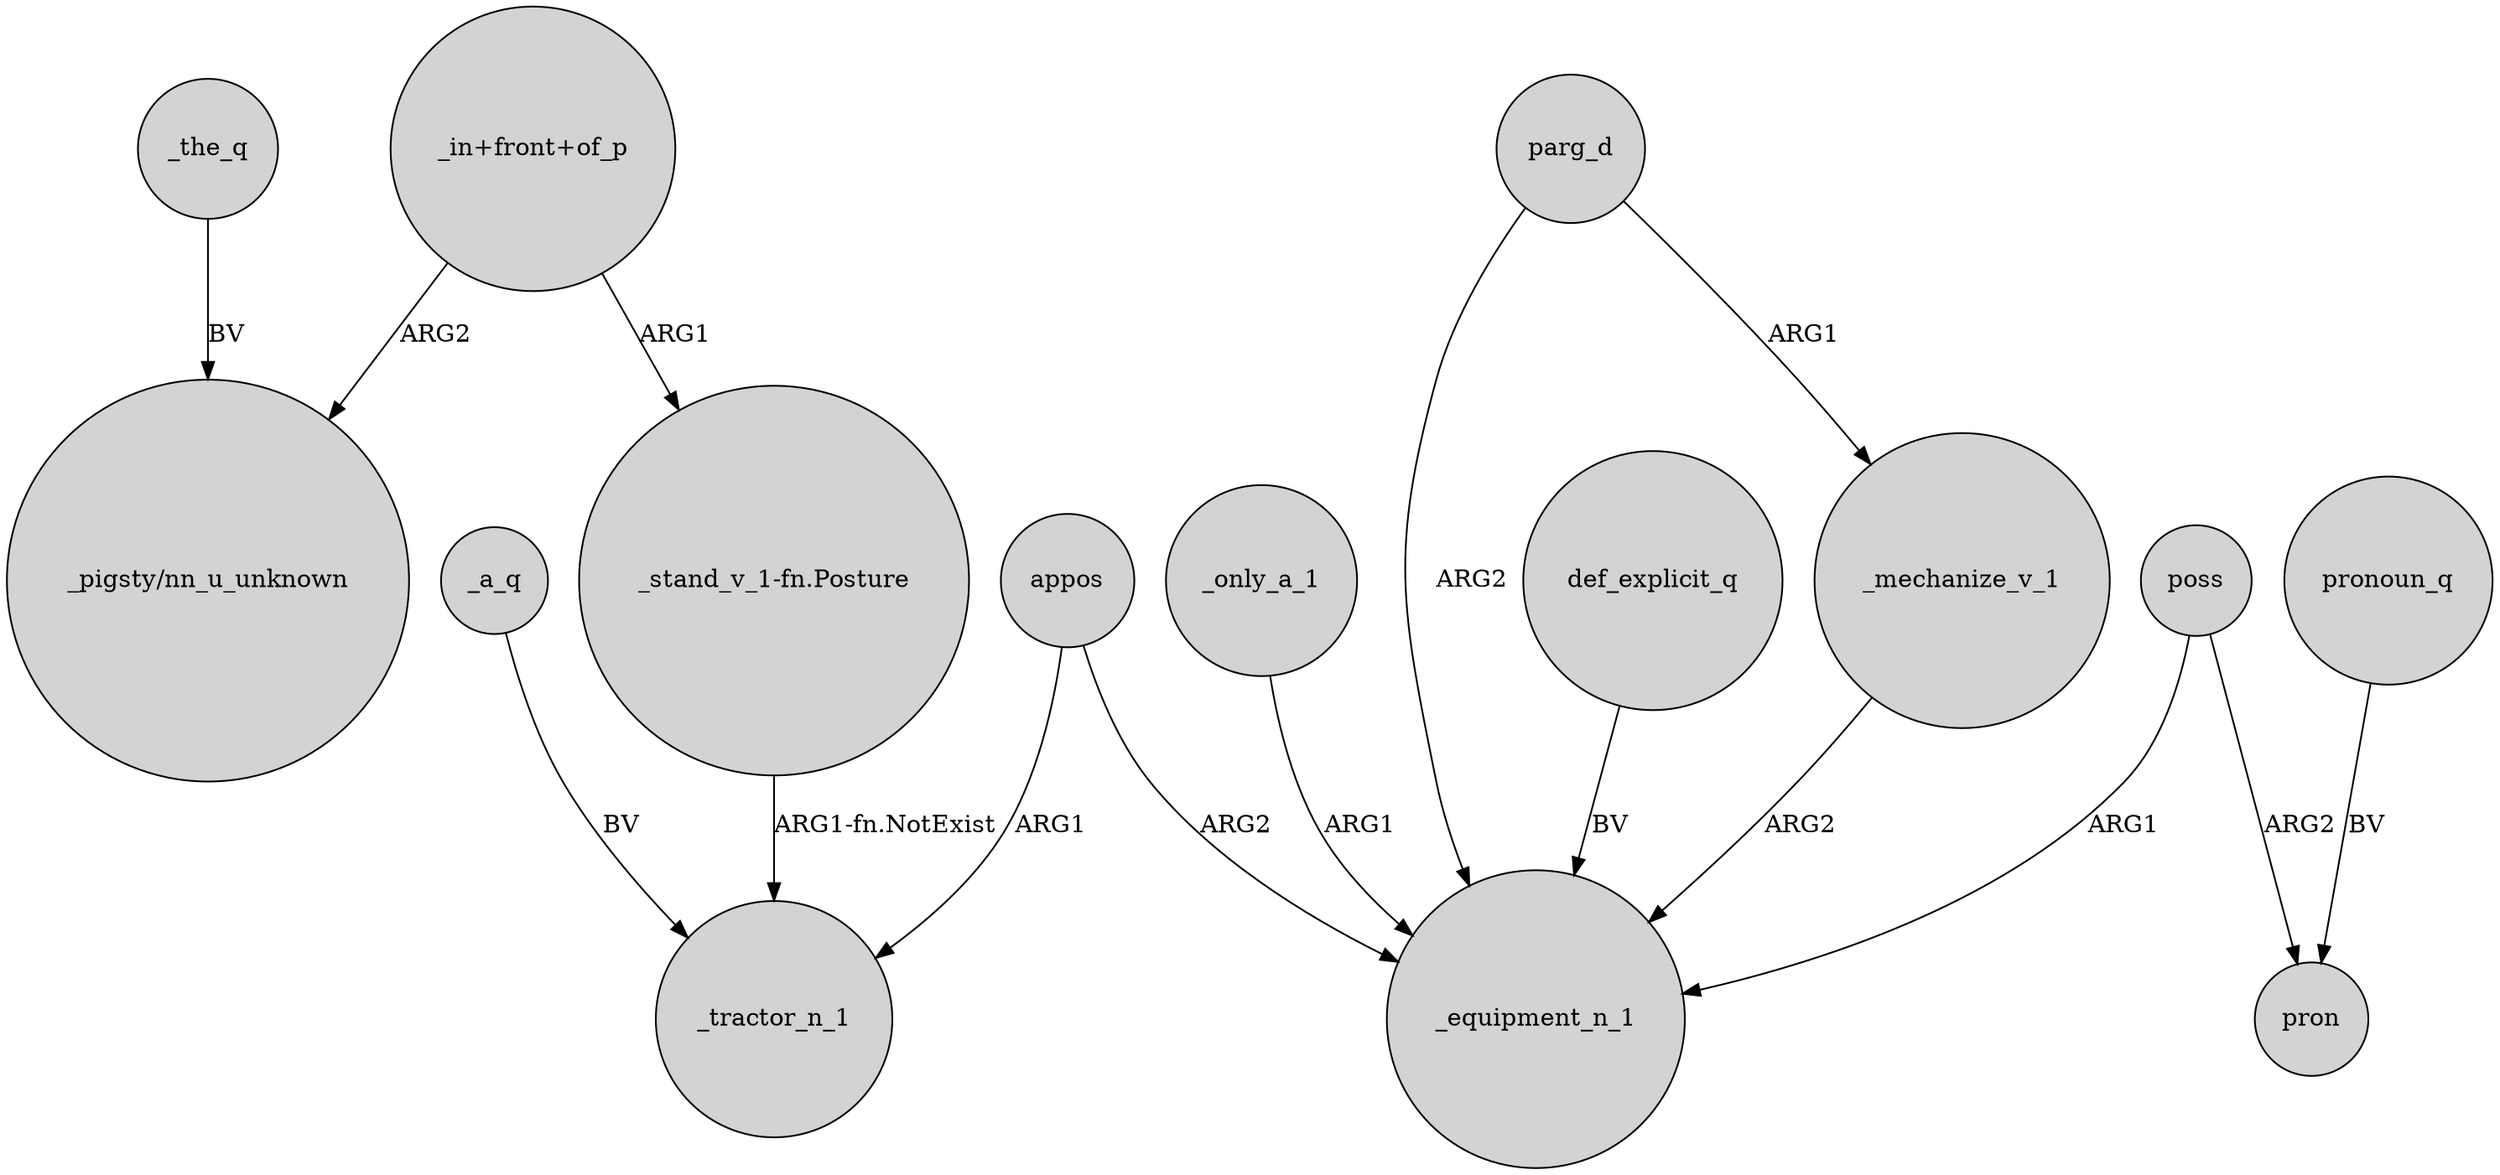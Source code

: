digraph {
	node [shape=circle style=filled]
	parg_d -> _equipment_n_1 [label=ARG2]
	_a_q -> _tractor_n_1 [label=BV]
	appos -> _equipment_n_1 [label=ARG2]
	"_in+front+of_p" -> "_pigsty/nn_u_unknown" [label=ARG2]
	"_stand_v_1-fn.Posture" -> _tractor_n_1 [label="ARG1-fn.NotExist"]
	poss -> pron [label=ARG2]
	def_explicit_q -> _equipment_n_1 [label=BV]
	_only_a_1 -> _equipment_n_1 [label=ARG1]
	parg_d -> _mechanize_v_1 [label=ARG1]
	_the_q -> "_pigsty/nn_u_unknown" [label=BV]
	"_in+front+of_p" -> "_stand_v_1-fn.Posture" [label=ARG1]
	poss -> _equipment_n_1 [label=ARG1]
	appos -> _tractor_n_1 [label=ARG1]
	_mechanize_v_1 -> _equipment_n_1 [label=ARG2]
	pronoun_q -> pron [label=BV]
}
